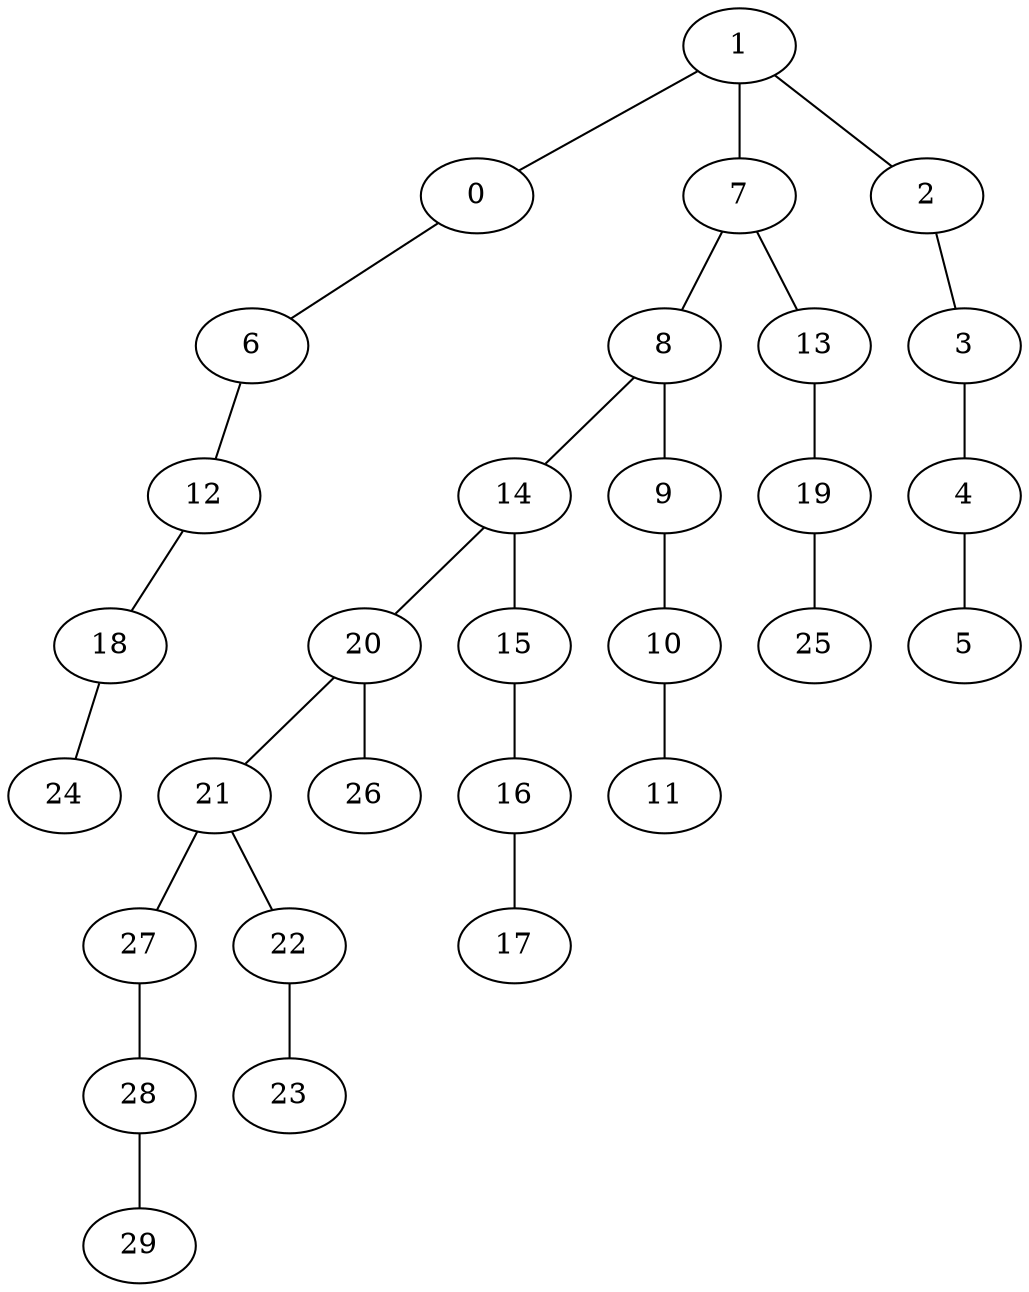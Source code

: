 strict graph G {
1;
0;
7;
2;
6;
8;
13;
3;
12;
14;
9;
19;
4;
18;
20;
15;
10;
25;
5;
24;
21;
26;
16;
11;
27;
22;
17;
28;
23;
29;
9 -- 10;
21 -- 22;
1 -- 2;
20 -- 26;
1 -- 0;
20 -- 21;
8 -- 14;
21 -- 27;
0 -- 6;
4 -- 5;
8 -- 9;
15 -- 16;
18 -- 24;
27 -- 28;
3 -- 4;
10 -- 11;
7 -- 8;
28 -- 29;
16 -- 17;
13 -- 19;
14 -- 15;
22 -- 23;
12 -- 18;
1 -- 7;
14 -- 20;
2 -- 3;
19 -- 25;
6 -- 12;
7 -- 13;
}
